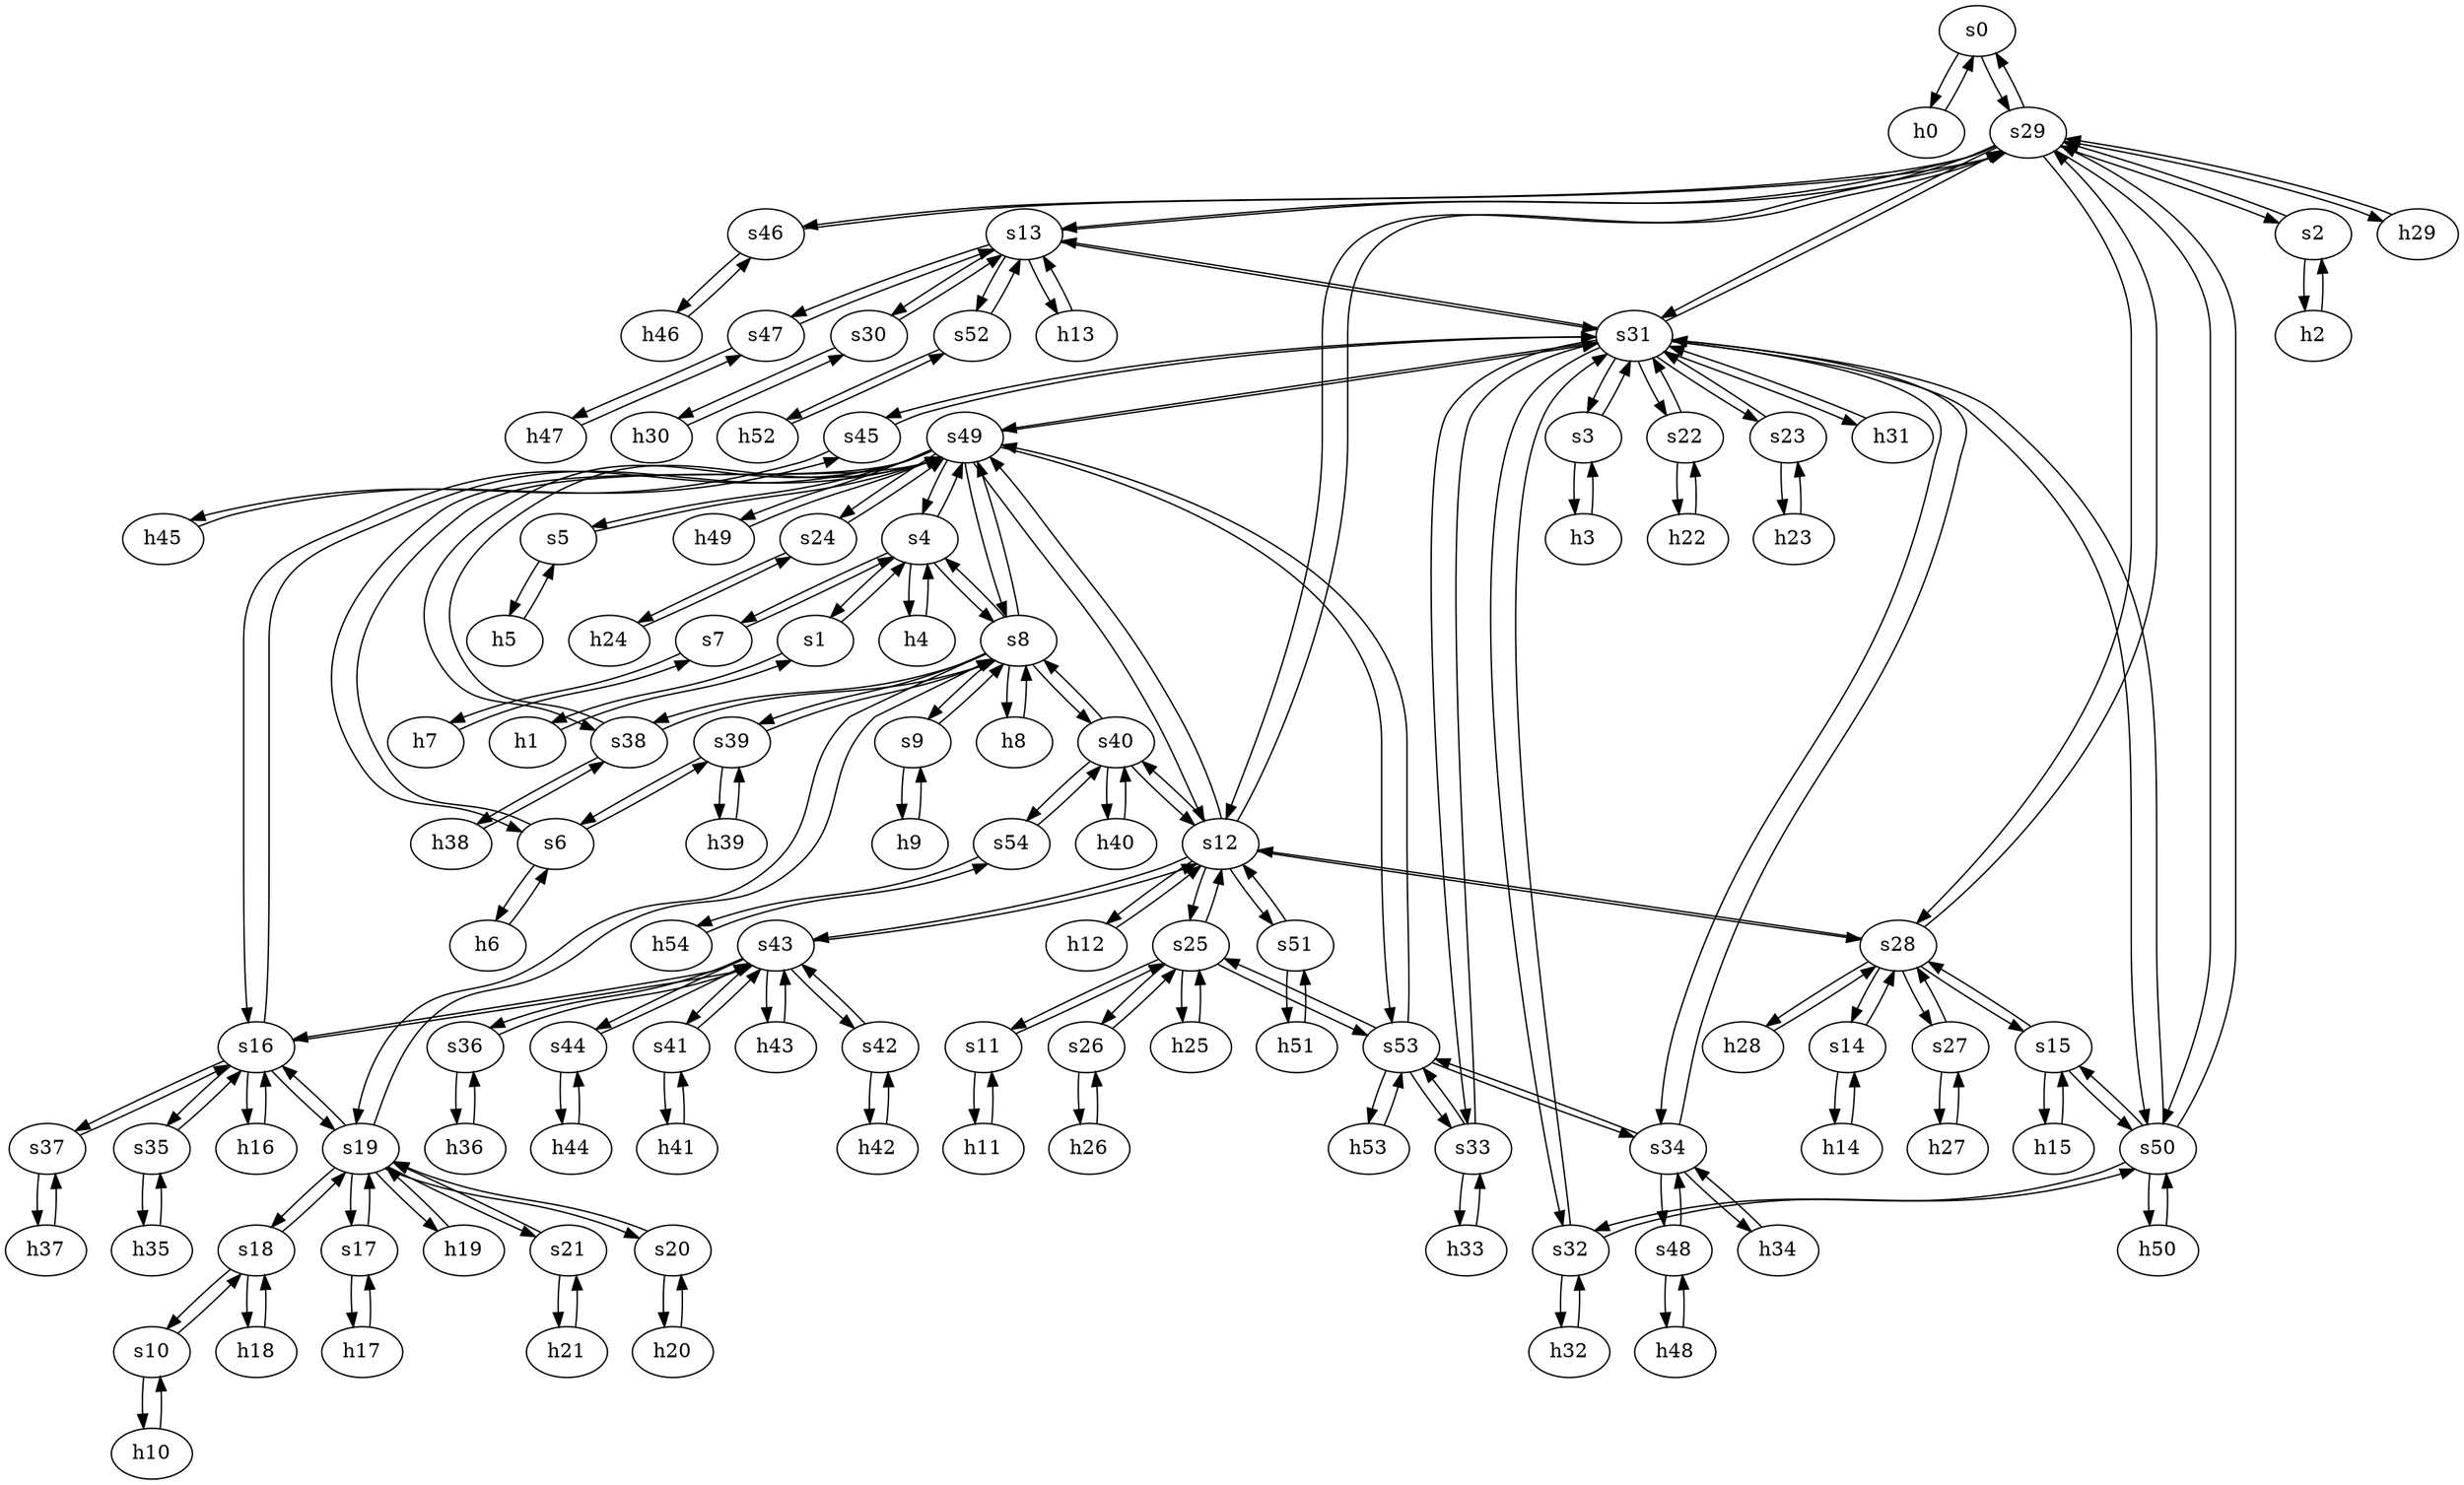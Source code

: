 strict digraph GARR {
	s0	 [id=0,
		type=switch];
	h0	 [ip="111.0.0.0",
		mac="00:00:00:00:0:0",
		type=host];
	s0 -> h0	 [capacity="1Gbps",
		cost=1,
		dst_port=1,
		src_port=1];
	s29	 [id=29,
		type=switch];
	s0 -> s29	 [capacity="1Gbps",
		cost=1,
		dst_port=2,
		src_port=2];
	s7	 [id=7,
		type=switch];
	h7	 [ip="111.0.7.7",
		mac="00:00:00:00:7:7",
		type=host];
	s7 -> h7	 [capacity="1Gbps",
		cost=1,
		dst_port=1,
		src_port=1];
	s4	 [id=4,
		type=switch];
	s7 -> s4	 [capacity="1Gbps",
		cost=1,
		dst_port=5,
		src_port=2];
	h20	 [ip="111.0.20.20",
		mac="00:00:00:00:20:20",
		type=host];
	s20	 [id=20,
		type=switch];
	h20 -> s20	 [capacity="1Gbps",
		cost=1,
		dst_port=1,
		src_port=1];
	h47	 [ip="111.0.47.47",
		mac="00:00:00:00:47:47",
		type=host];
	s47	 [id=47,
		type=switch];
	h47 -> s47	 [capacity="1Gbps",
		cost=1,
		dst_port=1,
		src_port=1];
	h46	 [ip="111.0.46.46",
		mac="00:00:00:00:46:46",
		type=host];
	s46	 [id=46,
		type=switch];
	h46 -> s46	 [capacity="1Gbps",
		cost=1,
		dst_port=1,
		src_port=1];
	h45	 [ip="111.0.45.45",
		mac="00:00:00:00:45:45",
		type=host];
	s45	 [id=45,
		type=switch];
	h45 -> s45	 [capacity="1Gbps",
		cost=1,
		dst_port=1,
		src_port=1];
	h44	 [ip="111.0.44.44",
		mac="00:00:00:00:44:44",
		type=host];
	s44	 [id=44,
		type=switch];
	h44 -> s44	 [capacity="1Gbps",
		cost=1,
		dst_port=1,
		src_port=1];
	h43	 [ip="111.0.43.43",
		mac="00:00:00:00:43:43",
		type=host];
	s43	 [id=43,
		type=switch];
	h43 -> s43	 [capacity="1Gbps",
		cost=1,
		dst_port=1,
		src_port=1];
	s5	 [id=5,
		type=switch];
	s49	 [id=49,
		type=switch];
	s5 -> s49	 [capacity="1Gbps",
		cost=1,
		dst_port=3,
		src_port=2];
	h5	 [ip="111.0.5.5",
		mac="00:00:00:00:5:5",
		type=host];
	s5 -> h5	 [capacity="1Gbps",
		cost=1,
		dst_port=1,
		src_port=1];
	h41	 [ip="111.0.41.41",
		mac="00:00:00:00:41:41",
		type=host];
	s41	 [id=41,
		type=switch];
	h41 -> s41	 [capacity="1Gbps",
		cost=1,
		dst_port=1,
		src_port=1];
	h40	 [ip="111.0.40.40",
		mac="00:00:00:00:40:40",
		type=host];
	s40	 [id=40,
		type=switch];
	h40 -> s40	 [capacity="1Gbps",
		cost=1,
		dst_port=1,
		src_port=1];
	s8	 [id=8,
		type=switch];
	s4 -> s8	 [capacity="1Gbps",
		cost=1,
		dst_port=2,
		src_port=3];
	s4 -> s49	 [capacity="1Gbps",
		cost=1,
		dst_port=2,
		src_port=4];
	s4 -> s7	 [capacity="1Gbps",
		cost=1,
		dst_port=2,
		src_port=5];
	h4	 [ip="111.0.4.4",
		mac="00:00:00:00:4:4",
		type=host];
	s4 -> h4	 [capacity="1Gbps",
		cost=1,
		dst_port=1,
		src_port=1];
	s1	 [id=1,
		type=switch];
	s4 -> s1	 [capacity="1Gbps",
		cost=1,
		dst_port=2,
		src_port=2];
	h49	 [ip="111.0.49.49",
		mac="00:00:00:00:49:49",
		type=host];
	h49 -> s49	 [capacity="1Gbps",
		cost=1,
		dst_port=1,
		src_port=1];
	h48	 [ip="111.0.48.48",
		mac="00:00:00:00:48:48",
		type=host];
	s48	 [id=48,
		type=switch];
	h48 -> s48	 [capacity="1Gbps",
		cost=1,
		dst_port=1,
		src_port=1];
	s54	 [id=54,
		type=switch];
	s54 -> s40	 [capacity="1Gbps",
		cost=1,
		dst_port=4,
		src_port=2];
	h54	 [ip="111.0.54.54",
		mac="00:00:00:00:54:54",
		type=host];
	s54 -> h54	 [capacity="1Gbps",
		cost=1,
		dst_port=1,
		src_port=1];
	s53	 [id=53,
		type=switch];
	h53	 [ip="111.0.53.53",
		mac="00:00:00:00:53:53",
		type=host];
	s53 -> h53	 [capacity="1Gbps",
		cost=1,
		dst_port=1,
		src_port=1];
	s53 -> s49	 [capacity="1Gbps",
		cost=1,
		dst_port=12,
		src_port=5];
	s33	 [id=33,
		type=switch];
	s53 -> s33	 [capacity="1Gbps",
		cost=1,
		dst_port=3,
		src_port=3];
	s25	 [id=25,
		type=switch];
	s53 -> s25	 [capacity="1Gbps",
		cost=1,
		dst_port=5,
		src_port=2];
	s34	 [id=34,
		type=switch];
	s53 -> s34	 [capacity="1Gbps",
		cost=1,
		dst_port=4,
		src_port=4];
	s52	 [id=52,
		type=switch];
	h52	 [ip="111.0.52.52",
		mac="00:00:00:00:52:52",
		type=host];
	s52 -> h52	 [capacity="1Gbps",
		cost=1,
		dst_port=1,
		src_port=1];
	s13	 [id=13,
		type=switch];
	s52 -> s13	 [capacity="1Gbps",
		cost=1,
		dst_port=3,
		src_port=2];
	s51	 [id=51,
		type=switch];
	s12	 [id=12,
		type=switch];
	s51 -> s12	 [capacity="1Gbps",
		cost=1,
		dst_port=5,
		src_port=2];
	h51	 [ip="111.0.51.51",
		mac="00:00:00:00:51:51",
		type=host];
	s51 -> h51	 [capacity="1Gbps",
		cost=1,
		dst_port=1,
		src_port=1];
	s50	 [id=50,
		type=switch];
	s15	 [id=15,
		type=switch];
	s50 -> s15	 [capacity="1Gbps",
		cost=1,
		dst_port=2,
		src_port=2];
	s50 -> s29	 [capacity="1Gbps",
		cost=1,
		dst_port=9,
		src_port=3];
	s32	 [id=32,
		type=switch];
	s50 -> s32	 [capacity="1Gbps",
		cost=1,
		dst_port=3,
		src_port=5];
	h50	 [ip="111.0.50.50",
		mac="00:00:00:00:50:50",
		type=host];
	s50 -> h50	 [capacity="1Gbps",
		cost=1,
		dst_port=1,
		src_port=1];
	s31	 [id=31,
		type=switch];
	s50 -> s31	 [capacity="1Gbps",
		cost=1,
		dst_port=12,
		src_port=4];
	h54 -> s54	 [capacity="1Gbps",
		cost=1,
		dst_port=1,
		src_port=1];
	h50 -> s50	 [capacity="1Gbps",
		cost=1,
		dst_port=1,
		src_port=1];
	h51 -> s51	 [capacity="1Gbps",
		cost=1,
		dst_port=1,
		src_port=1];
	h52 -> s52	 [capacity="1Gbps",
		cost=1,
		dst_port=1,
		src_port=1];
	h53 -> s53	 [capacity="1Gbps",
		cost=1,
		dst_port=1,
		src_port=1];
	s44 -> s43	 [capacity="1Gbps",
		cost=1,
		dst_port=7,
		src_port=2];
	s44 -> h44	 [capacity="1Gbps",
		cost=1,
		dst_port=1,
		src_port=1];
	h24	 [ip="111.0.24.24",
		mac="00:00:00:00:24:24",
		type=host];
	s24	 [id=24,
		type=switch];
	h24 -> s24	 [capacity="1Gbps",
		cost=1,
		dst_port=1,
		src_port=1];
	s46 -> s29	 [capacity="1Gbps",
		cost=1,
		dst_port=8,
		src_port=2];
	s46 -> h46	 [capacity="1Gbps",
		cost=1,
		dst_port=1,
		src_port=1];
	s47 -> s13	 [capacity="1Gbps",
		cost=1,
		dst_port=2,
		src_port=2];
	s47 -> h47	 [capacity="1Gbps",
		cost=1,
		dst_port=1,
		src_port=1];
	s40 -> s12	 [capacity="1Gbps",
		cost=1,
		dst_port=2,
		src_port=3];
	s40 -> s8	 [capacity="1Gbps",
		cost=1,
		dst_port=5,
		src_port=2];
	s40 -> s54	 [capacity="1Gbps",
		cost=1,
		dst_port=2,
		src_port=4];
	s40 -> h40	 [capacity="1Gbps",
		cost=1,
		dst_port=1,
		src_port=1];
	s41 -> s43	 [capacity="1Gbps",
		cost=1,
		dst_port=5,
		src_port=2];
	s41 -> h41	 [capacity="1Gbps",
		cost=1,
		dst_port=1,
		src_port=1];
	s42	 [id=42,
		type=switch];
	s42 -> s43	 [capacity="1Gbps",
		cost=1,
		dst_port=6,
		src_port=2];
	h42	 [ip="111.0.42.42",
		mac="00:00:00:00:42:42",
		type=host];
	s42 -> h42	 [capacity="1Gbps",
		cost=1,
		dst_port=1,
		src_port=1];
	s43 -> s41	 [capacity="1Gbps",
		cost=1,
		dst_port=2,
		src_port=5];
	s43 -> s12	 [capacity="1Gbps",
		cost=1,
		dst_port=3,
		src_port=2];
	s43 -> s44	 [capacity="1Gbps",
		cost=1,
		dst_port=2,
		src_port=7];
	s16	 [id=16,
		type=switch];
	s43 -> s16	 [capacity="1Gbps",
		cost=1,
		dst_port=7,
		src_port=3];
	s43 -> h43	 [capacity="1Gbps",
		cost=1,
		dst_port=1,
		src_port=1];
	s43 -> s42	 [capacity="1Gbps",
		cost=1,
		dst_port=2,
		src_port=6];
	s36	 [id=36,
		type=switch];
	s43 -> s36	 [capacity="1Gbps",
		cost=1,
		dst_port=2,
		src_port=4];
	s48 -> h48	 [capacity="1Gbps",
		cost=1,
		dst_port=1,
		src_port=1];
	s48 -> s34	 [capacity="1Gbps",
		cost=1,
		dst_port=3,
		src_port=2];
	s49 -> s12	 [capacity="1Gbps",
		cost=1,
		dst_port=4,
		src_port=7];
	s49 -> s8	 [capacity="1Gbps",
		cost=1,
		dst_port=8,
		src_port=6];
	s49 -> s16	 [capacity="1Gbps",
		cost=1,
		dst_port=2,
		src_port=8];
	s6	 [id=6,
		type=switch];
	s49 -> s6	 [capacity="1Gbps",
		cost=1,
		dst_port=2,
		src_port=4];
	s49 -> s24	 [capacity="1Gbps",
		cost=1,
		dst_port=2,
		src_port=9];
	s49 -> s5	 [capacity="1Gbps",
		cost=1,
		dst_port=2,
		src_port=3];
	s49 -> h49	 [capacity="1Gbps",
		cost=1,
		dst_port=1,
		src_port=1];
	s49 -> s53	 [capacity="1Gbps",
		cost=1,
		dst_port=5,
		src_port=12];
	s49 -> s4	 [capacity="1Gbps",
		cost=1,
		dst_port=4,
		src_port=2];
	s38	 [id=38,
		type=switch];
	s49 -> s38	 [capacity="1Gbps",
		cost=1,
		dst_port=3,
		src_port=11];
	s49 -> s31	 [capacity="1Gbps",
		cost=1,
		dst_port=11,
		src_port=10];
	h42 -> s42	 [capacity="1Gbps",
		cost=1,
		dst_port=1,
		src_port=1];
	s45 -> h45	 [capacity="1Gbps",
		cost=1,
		dst_port=1,
		src_port=1];
	s45 -> s31	 [capacity="1Gbps",
		cost=1,
		dst_port=10,
		src_port=2];
	s19	 [id=19,
		type=switch];
	s19 -> s8	 [capacity="1Gbps",
		cost=1,
		dst_port=9,
		src_port=2];
	s19 -> s16	 [capacity="1Gbps",
		cost=1,
		dst_port=3,
		src_port=3];
	s18	 [id=18,
		type=switch];
	s19 -> s18	 [capacity="1Gbps",
		cost=1,
		dst_port=3,
		src_port=5];
	s17	 [id=17,
		type=switch];
	s19 -> s17	 [capacity="1Gbps",
		cost=1,
		dst_port=2,
		src_port=4];
	h19	 [ip="111.0.19.19",
		mac="00:00:00:00:19:19",
		type=host];
	s19 -> h19	 [capacity="1Gbps",
		cost=1,
		dst_port=1,
		src_port=1];
	s21	 [id=21,
		type=switch];
	s19 -> s21	 [capacity="1Gbps",
		cost=1,
		dst_port=2,
		src_port=7];
	s19 -> s20	 [capacity="1Gbps",
		cost=1,
		dst_port=2,
		src_port=6];
	s10	 [id=10,
		type=switch];
	s18 -> s10	 [capacity="1Gbps",
		cost=1,
		dst_port=2,
		src_port=2];
	s18 -> s19	 [capacity="1Gbps",
		cost=1,
		dst_port=5,
		src_port=3];
	h18	 [ip="111.0.18.18",
		mac="00:00:00:00:18:18",
		type=host];
	s18 -> h18	 [capacity="1Gbps",
		cost=1,
		dst_port=1,
		src_port=1];
	s13 -> s47	 [capacity="1Gbps",
		cost=1,
		dst_port=2,
		src_port=2];
	s30	 [id=30,
		type=switch];
	s13 -> s30	 [capacity="1Gbps",
		cost=1,
		dst_port=2,
		src_port=5];
	s13 -> s29	 [capacity="1Gbps",
		cost=1,
		dst_port=6,
		src_port=4];
	h13	 [ip="111.0.13.13",
		mac="00:00:00:00:13:13",
		type=host];
	s13 -> h13	 [capacity="1Gbps",
		cost=1,
		dst_port=1,
		src_port=1];
	s13 -> s52	 [capacity="1Gbps",
		cost=1,
		dst_port=2,
		src_port=3];
	s13 -> s31	 [capacity="1Gbps",
		cost=1,
		dst_port=3,
		src_port=6];
	s12 -> s43	 [capacity="1Gbps",
		cost=1,
		dst_port=2,
		src_port=3];
	s12 -> s49	 [capacity="1Gbps",
		cost=1,
		dst_port=7,
		src_port=4];
	s28	 [id=28,
		type=switch];
	s12 -> s28	 [capacity="1Gbps",
		cost=1,
		dst_port=2,
		src_port=7];
	s12 -> s29	 [capacity="1Gbps",
		cost=1,
		dst_port=5,
		src_port=9];
	h12	 [ip="111.0.12.12",
		mac="00:00:00:00:12:12",
		type=host];
	s12 -> h12	 [capacity="1Gbps",
		cost=1,
		dst_port=1,
		src_port=1];
	s12 -> s40	 [capacity="1Gbps",
		cost=1,
		dst_port=3,
		src_port=2];
	s12 -> s25	 [capacity="1Gbps",
		cost=1,
		dst_port=3,
		src_port=6];
	s12 -> s51	 [capacity="1Gbps",
		cost=1,
		dst_port=2,
		src_port=5];
	s11	 [id=11,
		type=switch];
	h11	 [ip="111.0.11.11",
		mac="00:00:00:00:11:11",
		type=host];
	s11 -> h11	 [capacity="1Gbps",
		cost=1,
		dst_port=1,
		src_port=1];
	s11 -> s25	 [capacity="1Gbps",
		cost=1,
		dst_port=2,
		src_port=2];
	s10 -> s18	 [capacity="1Gbps",
		cost=1,
		dst_port=2,
		src_port=2];
	h10	 [ip="111.0.10.10",
		mac="00:00:00:00:10:10",
		type=host];
	s10 -> h10	 [capacity="1Gbps",
		cost=1,
		dst_port=1,
		src_port=1];
	s17 -> s19	 [capacity="1Gbps",
		cost=1,
		dst_port=4,
		src_port=2];
	h17	 [ip="111.0.17.17",
		mac="00:00:00:00:17:17",
		type=host];
	s17 -> h17	 [capacity="1Gbps",
		cost=1,
		dst_port=1,
		src_port=1];
	s16 -> s43	 [capacity="1Gbps",
		cost=1,
		dst_port=3,
		src_port=7];
	s16 -> s19	 [capacity="1Gbps",
		cost=1,
		dst_port=3,
		src_port=3];
	s16 -> s49	 [capacity="1Gbps",
		cost=1,
		dst_port=8,
		src_port=2];
	h16	 [ip="111.0.16.16",
		mac="00:00:00:00:16:16",
		type=host];
	s16 -> h16	 [capacity="1Gbps",
		cost=1,
		dst_port=1,
		src_port=1];
	s35	 [id=35,
		type=switch];
	s16 -> s35	 [capacity="1Gbps",
		cost=1,
		dst_port=3,
		src_port=6];
	s37	 [id=37,
		type=switch];
	s16 -> s37	 [capacity="1Gbps",
		cost=1,
		dst_port=2,
		src_port=4];
	s15 -> s28	 [capacity="1Gbps",
		cost=1,
		dst_port=4,
		src_port=3];
	h15	 [ip="111.0.15.15",
		mac="00:00:00:00:15:15",
		type=host];
	s15 -> h15	 [capacity="1Gbps",
		cost=1,
		dst_port=1,
		src_port=1];
	s15 -> s50	 [capacity="1Gbps",
		cost=1,
		dst_port=2,
		src_port=2];
	s14	 [id=14,
		type=switch];
	s14 -> s28	 [capacity="1Gbps",
		cost=1,
		dst_port=3,
		src_port=2];
	h14	 [ip="111.0.14.14",
		mac="00:00:00:00:14:14",
		type=host];
	s14 -> h14	 [capacity="1Gbps",
		cost=1,
		dst_port=1,
		src_port=1];
	h8	 [ip="111.0.8.8",
		mac="00:00:00:00:8:8",
		type=host];
	h8 -> s8	 [capacity="1Gbps",
		cost=1,
		dst_port=1,
		src_port=1];
	h9	 [ip="111.0.9.9",
		mac="00:00:00:00:9:9",
		type=host];
	s9	 [id=9,
		type=switch];
	h9 -> s9	 [capacity="1Gbps",
		cost=1,
		dst_port=1,
		src_port=1];
	h2	 [ip="111.0.2.2",
		mac="00:00:00:00:2:2",
		type=host];
	s2	 [id=2,
		type=switch];
	h2 -> s2	 [capacity="1Gbps",
		cost=1,
		dst_port=1,
		src_port=1];
	h3	 [ip="111.0.3.3",
		mac="00:00:00:00:3:3",
		type=host];
	s3	 [id=3,
		type=switch];
	h3 -> s3	 [capacity="1Gbps",
		cost=1,
		dst_port=1,
		src_port=1];
	h0 -> s0	 [capacity="1Gbps",
		cost=1,
		dst_port=1,
		src_port=1];
	h1	 [ip="111.0.1.1",
		mac="00:00:00:00:1:1",
		type=host];
	h1 -> s1	 [capacity="1Gbps",
		cost=1,
		dst_port=1,
		src_port=1];
	h6	 [ip="111.0.6.6",
		mac="00:00:00:00:6:6",
		type=host];
	h6 -> s6	 [capacity="1Gbps",
		cost=1,
		dst_port=1,
		src_port=1];
	h7 -> s7	 [capacity="1Gbps",
		cost=1,
		dst_port=1,
		src_port=1];
	h4 -> s4	 [capacity="1Gbps",
		cost=1,
		dst_port=1,
		src_port=1];
	h5 -> s5	 [capacity="1Gbps",
		cost=1,
		dst_port=1,
		src_port=1];
	s39	 [id=39,
		type=switch];
	s39 -> s8	 [capacity="1Gbps",
		cost=1,
		dst_port=4,
		src_port=3];
	s39 -> s6	 [capacity="1Gbps",
		cost=1,
		dst_port=3,
		src_port=2];
	h39	 [ip="111.0.39.39",
		mac="00:00:00:00:39:39",
		type=host];
	s39 -> h39	 [capacity="1Gbps",
		cost=1,
		dst_port=1,
		src_port=1];
	s38 -> s8	 [capacity="1Gbps",
		cost=1,
		dst_port=3,
		src_port=2];
	s38 -> s49	 [capacity="1Gbps",
		cost=1,
		dst_port=11,
		src_port=3];
	h38	 [ip="111.0.38.38",
		mac="00:00:00:00:38:38",
		type=host];
	s38 -> h38	 [capacity="1Gbps",
		cost=1,
		dst_port=1,
		src_port=1];
	s35 -> s16	 [capacity="1Gbps",
		cost=1,
		dst_port=6,
		src_port=3];
	h35	 [ip="111.0.35.35",
		mac="00:00:00:00:35:35",
		type=host];
	s35 -> h35	 [capacity="1Gbps",
		cost=1,
		dst_port=1,
		src_port=1];
	h34	 [ip="111.0.34.34",
		mac="00:00:00:00:34:34",
		type=host];
	s34 -> h34	 [capacity="1Gbps",
		cost=1,
		dst_port=1,
		src_port=1];
	s34 -> s53	 [capacity="1Gbps",
		cost=1,
		dst_port=4,
		src_port=4];
	s34 -> s48	 [capacity="1Gbps",
		cost=1,
		dst_port=2,
		src_port=3];
	s34 -> s31	 [capacity="1Gbps",
		cost=1,
		dst_port=9,
		src_port=2];
	s37 -> s16	 [capacity="1Gbps",
		cost=1,
		dst_port=4,
		src_port=2];
	h37	 [ip="111.0.37.37",
		mac="00:00:00:00:37:37",
		type=host];
	s37 -> h37	 [capacity="1Gbps",
		cost=1,
		dst_port=1,
		src_port=1];
	s36 -> s43	 [capacity="1Gbps",
		cost=1,
		dst_port=4,
		src_port=2];
	h36	 [ip="111.0.36.36",
		mac="00:00:00:00:36:36",
		type=host];
	s36 -> h36	 [capacity="1Gbps",
		cost=1,
		dst_port=1,
		src_port=1];
	s31 -> s45	 [capacity="1Gbps",
		cost=1,
		dst_port=2,
		src_port=10];
	s31 -> s49	 [capacity="1Gbps",
		cost=1,
		dst_port=10,
		src_port=11];
	s22	 [id=22,
		type=switch];
	s31 -> s22	 [capacity="1Gbps",
		cost=1,
		dst_port=2,
		src_port=4];
	s31 -> s13	 [capacity="1Gbps",
		cost=1,
		dst_port=6,
		src_port=3];
	h31	 [ip="111.0.31.31",
		mac="00:00:00:00:31:31",
		type=host];
	s31 -> h31	 [capacity="1Gbps",
		cost=1,
		dst_port=1,
		src_port=1];
	s31 -> s29	 [capacity="1Gbps",
		cost=1,
		dst_port=10,
		src_port=6];
	s23	 [id=23,
		type=switch];
	s31 -> s23	 [capacity="1Gbps",
		cost=1,
		dst_port=2,
		src_port=5];
	s31 -> s33	 [capacity="1Gbps",
		cost=1,
		dst_port=2,
		src_port=8];
	s31 -> s32	 [capacity="1Gbps",
		cost=1,
		dst_port=2,
		src_port=7];
	s31 -> s50	 [capacity="1Gbps",
		cost=1,
		dst_port=4,
		src_port=12];
	s31 -> s3	 [capacity="1Gbps",
		cost=1,
		dst_port=2,
		src_port=2];
	s31 -> s34	 [capacity="1Gbps",
		cost=1,
		dst_port=2,
		src_port=9];
	s30 -> s13	 [capacity="1Gbps",
		cost=1,
		dst_port=5,
		src_port=2];
	h30	 [ip="111.0.30.30",
		mac="00:00:00:00:30:30",
		type=host];
	s30 -> h30	 [capacity="1Gbps",
		cost=1,
		dst_port=1,
		src_port=1];
	h33	 [ip="111.0.33.33",
		mac="00:00:00:00:33:33",
		type=host];
	s33 -> h33	 [capacity="1Gbps",
		cost=1,
		dst_port=1,
		src_port=1];
	s33 -> s53	 [capacity="1Gbps",
		cost=1,
		dst_port=3,
		src_port=3];
	s33 -> s31	 [capacity="1Gbps",
		cost=1,
		dst_port=8,
		src_port=2];
	h32	 [ip="111.0.32.32",
		mac="00:00:00:00:32:32",
		type=host];
	s32 -> h32	 [capacity="1Gbps",
		cost=1,
		dst_port=1,
		src_port=1];
	s32 -> s50	 [capacity="1Gbps",
		cost=1,
		dst_port=5,
		src_port=3];
	s32 -> s31	 [capacity="1Gbps",
		cost=1,
		dst_port=7,
		src_port=2];
	h18 -> s18	 [capacity="1Gbps",
		cost=1,
		dst_port=1,
		src_port=1];
	h19 -> s19	 [capacity="1Gbps",
		cost=1,
		dst_port=1,
		src_port=1];
	h10 -> s10	 [capacity="1Gbps",
		cost=1,
		dst_port=1,
		src_port=1];
	h11 -> s11	 [capacity="1Gbps",
		cost=1,
		dst_port=1,
		src_port=1];
	h12 -> s12	 [capacity="1Gbps",
		cost=1,
		dst_port=1,
		src_port=1];
	h13 -> s13	 [capacity="1Gbps",
		cost=1,
		dst_port=1,
		src_port=1];
	h14 -> s14	 [capacity="1Gbps",
		cost=1,
		dst_port=1,
		src_port=1];
	h15 -> s15	 [capacity="1Gbps",
		cost=1,
		dst_port=1,
		src_port=1];
	h16 -> s16	 [capacity="1Gbps",
		cost=1,
		dst_port=1,
		src_port=1];
	h17 -> s17	 [capacity="1Gbps",
		cost=1,
		dst_port=1,
		src_port=1];
	s9 -> s8	 [capacity="1Gbps",
		cost=1,
		dst_port=6,
		src_port=2];
	s9 -> h9	 [capacity="1Gbps",
		cost=1,
		dst_port=1,
		src_port=1];
	s8 -> s19	 [capacity="1Gbps",
		cost=1,
		dst_port=2,
		src_port=9];
	s8 -> s9	 [capacity="1Gbps",
		cost=1,
		dst_port=2,
		src_port=6];
	s8 -> h8	 [capacity="1Gbps",
		cost=1,
		dst_port=1,
		src_port=1];
	s8 -> s49	 [capacity="1Gbps",
		cost=1,
		dst_port=6,
		src_port=8];
	s8 -> s40	 [capacity="1Gbps",
		cost=1,
		dst_port=2,
		src_port=5];
	s8 -> s4	 [capacity="1Gbps",
		cost=1,
		dst_port=3,
		src_port=2];
	s8 -> s39	 [capacity="1Gbps",
		cost=1,
		dst_port=3,
		src_port=4];
	s8 -> s38	 [capacity="1Gbps",
		cost=1,
		dst_port=2,
		src_port=3];
	h29	 [ip="111.0.29.29",
		mac="00:00:00:00:29:29",
		type=host];
	h29 -> s29	 [capacity="1Gbps",
		cost=1,
		dst_port=1,
		src_port=1];
	h28	 [ip="111.0.28.28",
		mac="00:00:00:00:28:28",
		type=host];
	h28 -> s28	 [capacity="1Gbps",
		cost=1,
		dst_port=1,
		src_port=1];
	h23	 [ip="111.0.23.23",
		mac="00:00:00:00:23:23",
		type=host];
	s23 -> h23	 [capacity="1Gbps",
		cost=1,
		dst_port=1,
		src_port=1];
	s23 -> s31	 [capacity="1Gbps",
		cost=1,
		dst_port=5,
		src_port=2];
	s3 -> h3	 [capacity="1Gbps",
		cost=1,
		dst_port=1,
		src_port=1];
	s3 -> s31	 [capacity="1Gbps",
		cost=1,
		dst_port=2,
		src_port=2];
	s2 -> s29	 [capacity="1Gbps",
		cost=1,
		dst_port=3,
		src_port=2];
	s2 -> h2	 [capacity="1Gbps",
		cost=1,
		dst_port=1,
		src_port=1];
	s1 -> h1	 [capacity="1Gbps",
		cost=1,
		dst_port=1,
		src_port=1];
	s1 -> s4	 [capacity="1Gbps",
		cost=1,
		dst_port=2,
		src_port=2];
	h26	 [ip="111.0.26.26",
		mac="00:00:00:00:26:26",
		type=host];
	s26	 [id=26,
		type=switch];
	h26 -> s26	 [capacity="1Gbps",
		cost=1,
		dst_port=1,
		src_port=1];
	h21	 [ip="111.0.21.21",
		mac="00:00:00:00:21:21",
		type=host];
	h21 -> s21	 [capacity="1Gbps",
		cost=1,
		dst_port=1,
		src_port=1];
	s6 -> s49	 [capacity="1Gbps",
		cost=1,
		dst_port=4,
		src_port=2];
	s6 -> h6	 [capacity="1Gbps",
		cost=1,
		dst_port=1,
		src_port=1];
	s6 -> s39	 [capacity="1Gbps",
		cost=1,
		dst_port=2,
		src_port=3];
	h23 -> s23	 [capacity="1Gbps",
		cost=1,
		dst_port=1,
		src_port=1];
	h22	 [ip="111.0.22.22",
		mac="00:00:00:00:22:22",
		type=host];
	h22 -> s22	 [capacity="1Gbps",
		cost=1,
		dst_port=1,
		src_port=1];
	h32 -> s32	 [capacity="1Gbps",
		cost=1,
		dst_port=1,
		src_port=1];
	h33 -> s33	 [capacity="1Gbps",
		cost=1,
		dst_port=1,
		src_port=1];
	h30 -> s30	 [capacity="1Gbps",
		cost=1,
		dst_port=1,
		src_port=1];
	h31 -> s31	 [capacity="1Gbps",
		cost=1,
		dst_port=1,
		src_port=1];
	h36 -> s36	 [capacity="1Gbps",
		cost=1,
		dst_port=1,
		src_port=1];
	h37 -> s37	 [capacity="1Gbps",
		cost=1,
		dst_port=1,
		src_port=1];
	h34 -> s34	 [capacity="1Gbps",
		cost=1,
		dst_port=1,
		src_port=1];
	h35 -> s35	 [capacity="1Gbps",
		cost=1,
		dst_port=1,
		src_port=1];
	h38 -> s38	 [capacity="1Gbps",
		cost=1,
		dst_port=1,
		src_port=1];
	h39 -> s39	 [capacity="1Gbps",
		cost=1,
		dst_port=1,
		src_port=1];
	s22 -> h22	 [capacity="1Gbps",
		cost=1,
		dst_port=1,
		src_port=1];
	s22 -> s31	 [capacity="1Gbps",
		cost=1,
		dst_port=4,
		src_port=2];
	h25	 [ip="111.0.25.25",
		mac="00:00:00:00:25:25",
		type=host];
	h25 -> s25	 [capacity="1Gbps",
		cost=1,
		dst_port=1,
		src_port=1];
	s20 -> s19	 [capacity="1Gbps",
		cost=1,
		dst_port=6,
		src_port=2];
	s20 -> h20	 [capacity="1Gbps",
		cost=1,
		dst_port=1,
		src_port=1];
	s21 -> s19	 [capacity="1Gbps",
		cost=1,
		dst_port=7,
		src_port=2];
	s21 -> h21	 [capacity="1Gbps",
		cost=1,
		dst_port=1,
		src_port=1];
	s26 -> s25	 [capacity="1Gbps",
		cost=1,
		dst_port=4,
		src_port=2];
	s26 -> h26	 [capacity="1Gbps",
		cost=1,
		dst_port=1,
		src_port=1];
	s27	 [id=27,
		type=switch];
	s27 -> s28	 [capacity="1Gbps",
		cost=1,
		dst_port=5,
		src_port=2];
	h27	 [ip="111.0.27.27",
		mac="00:00:00:00:27:27",
		type=host];
	s27 -> h27	 [capacity="1Gbps",
		cost=1,
		dst_port=1,
		src_port=1];
	s24 -> s49	 [capacity="1Gbps",
		cost=1,
		dst_port=9,
		src_port=2];
	s24 -> h24	 [capacity="1Gbps",
		cost=1,
		dst_port=1,
		src_port=1];
	s25 -> s12	 [capacity="1Gbps",
		cost=1,
		dst_port=6,
		src_port=3];
	s25 -> s11	 [capacity="1Gbps",
		cost=1,
		dst_port=2,
		src_port=2];
	s25 -> s53	 [capacity="1Gbps",
		cost=1,
		dst_port=2,
		src_port=5];
	s25 -> s26	 [capacity="1Gbps",
		cost=1,
		dst_port=2,
		src_port=4];
	s25 -> h25	 [capacity="1Gbps",
		cost=1,
		dst_port=1,
		src_port=1];
	s28 -> h28	 [capacity="1Gbps",
		cost=1,
		dst_port=1,
		src_port=1];
	s28 -> s12	 [capacity="1Gbps",
		cost=1,
		dst_port=7,
		src_port=2];
	s28 -> s15	 [capacity="1Gbps",
		cost=1,
		dst_port=3,
		src_port=4];
	s28 -> s29	 [capacity="1Gbps",
		cost=1,
		dst_port=7,
		src_port=6];
	s28 -> s27	 [capacity="1Gbps",
		cost=1,
		dst_port=2,
		src_port=5];
	s28 -> s14	 [capacity="1Gbps",
		cost=1,
		dst_port=2,
		src_port=3];
	s29 -> s12	 [capacity="1Gbps",
		cost=1,
		dst_port=9,
		src_port=5];
	s29 -> s13	 [capacity="1Gbps",
		cost=1,
		dst_port=4,
		src_port=6];
	s29 -> s28	 [capacity="1Gbps",
		cost=1,
		dst_port=6,
		src_port=7];
	s29 -> h29	 [capacity="1Gbps",
		cost=1,
		dst_port=1,
		src_port=1];
	s29 -> s2	 [capacity="1Gbps",
		cost=1,
		dst_port=2,
		src_port=3];
	s29 -> s0	 [capacity="1Gbps",
		cost=1,
		dst_port=2,
		src_port=2];
	s29 -> s46	 [capacity="1Gbps",
		cost=1,
		dst_port=2,
		src_port=8];
	s29 -> s50	 [capacity="1Gbps",
		cost=1,
		dst_port=3,
		src_port=9];
	s29 -> s31	 [capacity="1Gbps",
		cost=1,
		dst_port=6,
		src_port=10];
	h27 -> s27	 [capacity="1Gbps",
		cost=1,
		dst_port=1,
		src_port=1];
}
